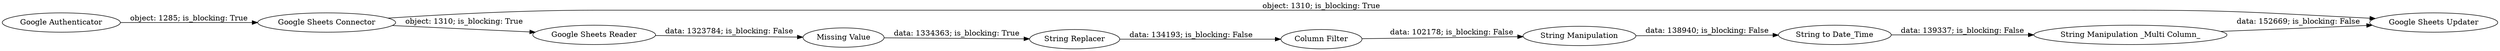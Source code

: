 digraph {
	"2604824385050484242_24" [label="Google Sheets Updater"]
	"2604824385050484242_5" [label="Google Sheets Connector"]
	"2604824385050484242_1" [label="Google Authenticator"]
	"2604824385050484242_25" [label="String Manipulation _Multi Column_"]
	"2604824385050484242_15" [label="String to Date_Time"]
	"2604824385050484242_2" [label="Google Sheets Reader"]
	"2604824385050484242_21" [label="Missing Value"]
	"2604824385050484242_22" [label="Column Filter"]
	"2604824385050484242_23" [label="String Manipulation"]
	"2604824385050484242_27" [label="String Replacer"]
	"2604824385050484242_22" -> "2604824385050484242_23" [label="data: 102178; is_blocking: False"]
	"2604824385050484242_25" -> "2604824385050484242_24" [label="data: 152669; is_blocking: False"]
	"2604824385050484242_27" -> "2604824385050484242_22" [label="data: 134193; is_blocking: False"]
	"2604824385050484242_15" -> "2604824385050484242_25" [label="data: 139337; is_blocking: False"]
	"2604824385050484242_1" -> "2604824385050484242_5" [label="object: 1285; is_blocking: True"]
	"2604824385050484242_23" -> "2604824385050484242_15" [label="data: 138940; is_blocking: False"]
	"2604824385050484242_21" -> "2604824385050484242_27" [label="data: 1334363; is_blocking: True"]
	"2604824385050484242_5" -> "2604824385050484242_24" [label="object: 1310; is_blocking: True"]
	"2604824385050484242_5" -> "2604824385050484242_2" [label="object: 1310; is_blocking: True"]
	"2604824385050484242_2" -> "2604824385050484242_21" [label="data: 1323784; is_blocking: False"]
	rankdir=LR
}
